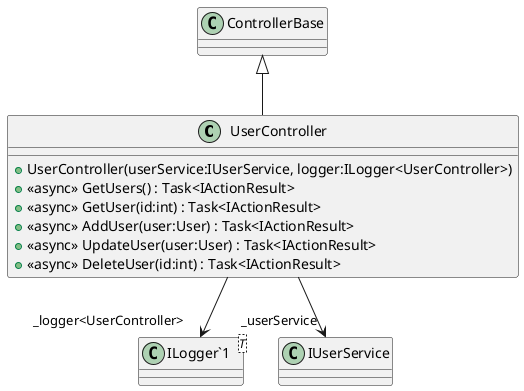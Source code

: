 @startuml
class UserController {
    + UserController(userService:IUserService, logger:ILogger<UserController>)
    + <<async>> GetUsers() : Task<IActionResult>
    + <<async>> GetUser(id:int) : Task<IActionResult>
    + <<async>> AddUser(user:User) : Task<IActionResult>
    + <<async>> UpdateUser(user:User) : Task<IActionResult>
    + <<async>> DeleteUser(id:int) : Task<IActionResult>
}
class "ILogger`1"<T> {
}
ControllerBase <|-- UserController
UserController --> "_userService" IUserService
UserController --> "_logger<UserController>" "ILogger`1"
@enduml
